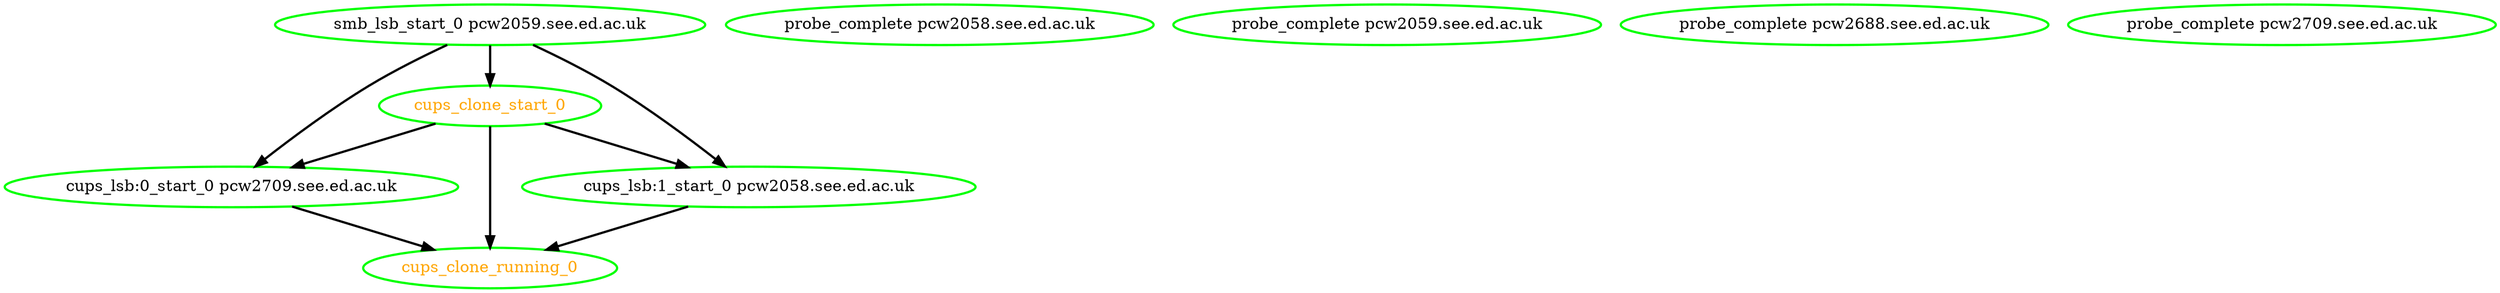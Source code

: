 digraph "g" {
"cups_clone_running_0" [ style=bold color="green" fontcolor="orange"  ]
"cups_clone_start_0" -> "cups_clone_running_0" [ style = bold]
"cups_clone_start_0" -> "cups_lsb:0_start_0 pcw2709.see.ed.ac.uk" [ style = bold]
"cups_clone_start_0" -> "cups_lsb:1_start_0 pcw2058.see.ed.ac.uk" [ style = bold]
"cups_clone_start_0" [ style=bold color="green" fontcolor="orange"  ]
"cups_lsb:0_start_0 pcw2709.see.ed.ac.uk" -> "cups_clone_running_0" [ style = bold]
"cups_lsb:0_start_0 pcw2709.see.ed.ac.uk" [ style=bold color="green" fontcolor="black"  ]
"cups_lsb:1_start_0 pcw2058.see.ed.ac.uk" -> "cups_clone_running_0" [ style = bold]
"cups_lsb:1_start_0 pcw2058.see.ed.ac.uk" [ style=bold color="green" fontcolor="black"  ]
"probe_complete pcw2058.see.ed.ac.uk" [ style=bold color="green" fontcolor="black"  ]
"probe_complete pcw2059.see.ed.ac.uk" [ style=bold color="green" fontcolor="black"  ]
"probe_complete pcw2688.see.ed.ac.uk" [ style=bold color="green" fontcolor="black"  ]
"probe_complete pcw2709.see.ed.ac.uk" [ style=bold color="green" fontcolor="black"  ]
"smb_lsb_start_0 pcw2059.see.ed.ac.uk" -> "cups_clone_start_0" [ style = bold]
"smb_lsb_start_0 pcw2059.see.ed.ac.uk" -> "cups_lsb:0_start_0 pcw2709.see.ed.ac.uk" [ style = bold]
"smb_lsb_start_0 pcw2059.see.ed.ac.uk" -> "cups_lsb:1_start_0 pcw2058.see.ed.ac.uk" [ style = bold]
"smb_lsb_start_0 pcw2059.see.ed.ac.uk" [ style=bold color="green" fontcolor="black"  ]
}
